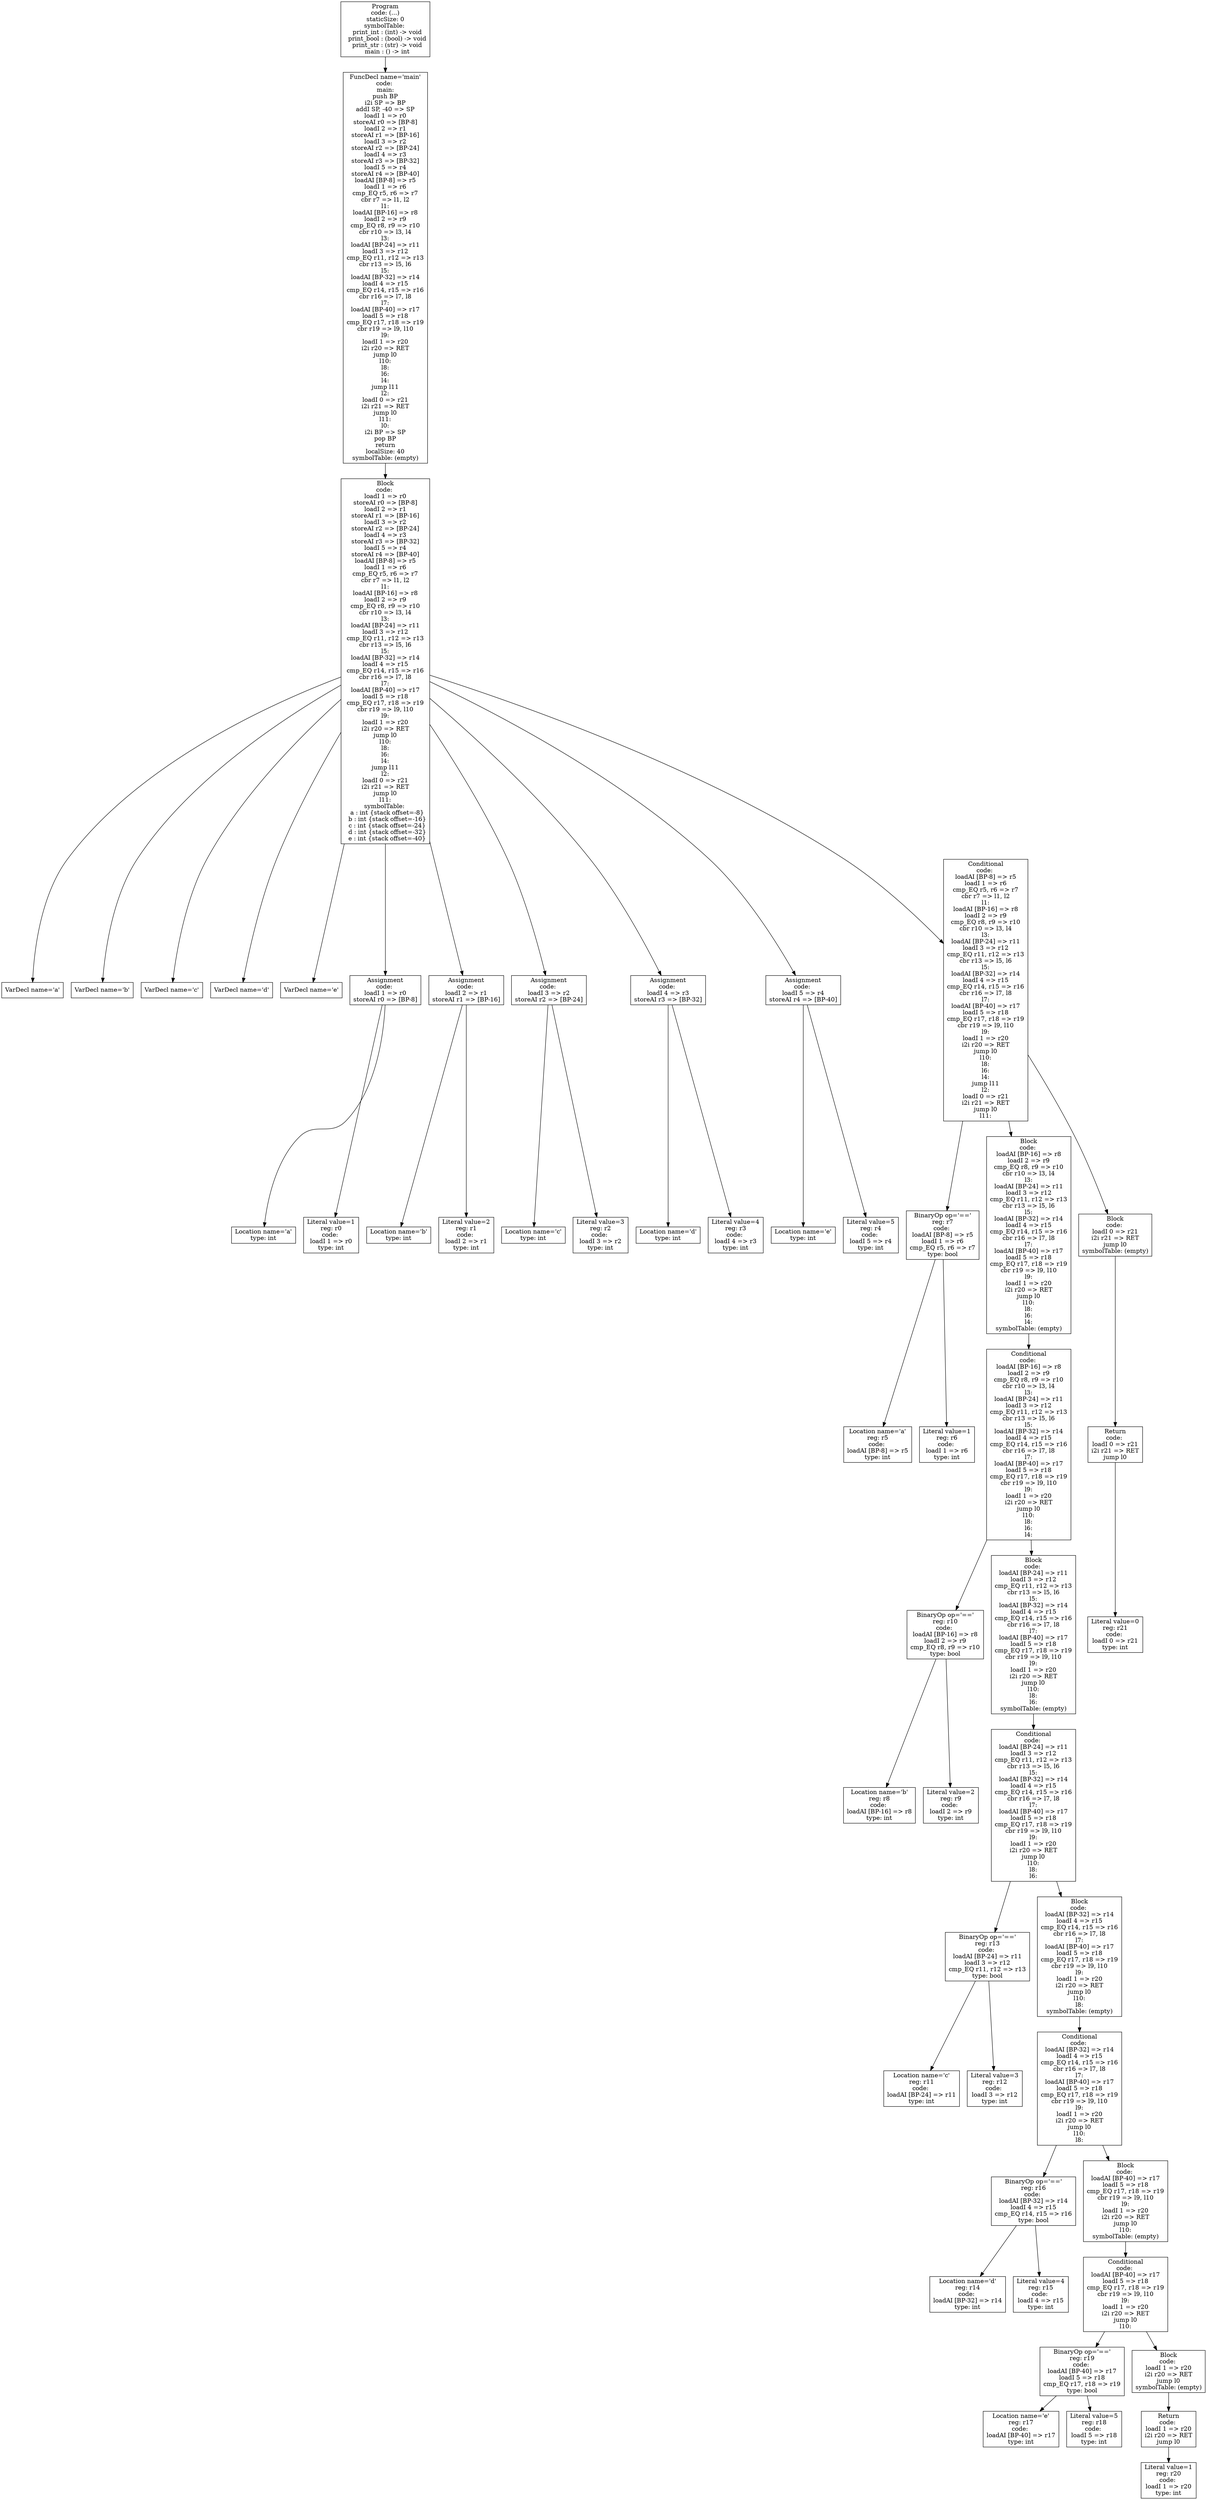 digraph AST {
3 [shape=box, label="VarDecl name='a'"];
4 [shape=box, label="VarDecl name='b'"];
5 [shape=box, label="VarDecl name='c'"];
6 [shape=box, label="VarDecl name='d'"];
7 [shape=box, label="VarDecl name='e'"];
9 [shape=box, label="Location name='a'\ntype: int"];
10 [shape=box, label="Literal value=1\nreg: r0\ncode: \nloadI 1 => r0\ntype: int"];
8 [shape=box, label="Assignment\ncode: \nloadI 1 => r0\nstoreAI r0 => [BP-8]"];
8 -> 9;
8 -> 10;
12 [shape=box, label="Location name='b'\ntype: int"];
13 [shape=box, label="Literal value=2\nreg: r1\ncode: \nloadI 2 => r1\ntype: int"];
11 [shape=box, label="Assignment\ncode: \nloadI 2 => r1\nstoreAI r1 => [BP-16]"];
11 -> 12;
11 -> 13;
15 [shape=box, label="Location name='c'\ntype: int"];
16 [shape=box, label="Literal value=3\nreg: r2\ncode: \nloadI 3 => r2\ntype: int"];
14 [shape=box, label="Assignment\ncode: \nloadI 3 => r2\nstoreAI r2 => [BP-24]"];
14 -> 15;
14 -> 16;
18 [shape=box, label="Location name='d'\ntype: int"];
19 [shape=box, label="Literal value=4\nreg: r3\ncode: \nloadI 4 => r3\ntype: int"];
17 [shape=box, label="Assignment\ncode: \nloadI 4 => r3\nstoreAI r3 => [BP-32]"];
17 -> 18;
17 -> 19;
21 [shape=box, label="Location name='e'\ntype: int"];
22 [shape=box, label="Literal value=5\nreg: r4\ncode: \nloadI 5 => r4\ntype: int"];
20 [shape=box, label="Assignment\ncode: \nloadI 5 => r4\nstoreAI r4 => [BP-40]"];
20 -> 21;
20 -> 22;
25 [shape=box, label="Location name='a'\nreg: r5\ncode: \nloadAI [BP-8] => r5\ntype: int"];
26 [shape=box, label="Literal value=1\nreg: r6\ncode: \nloadI 1 => r6\ntype: int"];
24 [shape=box, label="BinaryOp op='=='\nreg: r7\ncode: \nloadAI [BP-8] => r5\nloadI 1 => r6\ncmp_EQ r5, r6 => r7\ntype: bool"];
24 -> 25;
24 -> 26;
30 [shape=box, label="Location name='b'\nreg: r8\ncode: \nloadAI [BP-16] => r8\ntype: int"];
31 [shape=box, label="Literal value=2\nreg: r9\ncode: \nloadI 2 => r9\ntype: int"];
29 [shape=box, label="BinaryOp op='=='\nreg: r10\ncode: \nloadAI [BP-16] => r8\nloadI 2 => r9\ncmp_EQ r8, r9 => r10\ntype: bool"];
29 -> 30;
29 -> 31;
35 [shape=box, label="Location name='c'\nreg: r11\ncode: \nloadAI [BP-24] => r11\ntype: int"];
36 [shape=box, label="Literal value=3\nreg: r12\ncode: \nloadI 3 => r12\ntype: int"];
34 [shape=box, label="BinaryOp op='=='\nreg: r13\ncode: \nloadAI [BP-24] => r11\nloadI 3 => r12\ncmp_EQ r11, r12 => r13\ntype: bool"];
34 -> 35;
34 -> 36;
40 [shape=box, label="Location name='d'\nreg: r14\ncode: \nloadAI [BP-32] => r14\ntype: int"];
41 [shape=box, label="Literal value=4\nreg: r15\ncode: \nloadI 4 => r15\ntype: int"];
39 [shape=box, label="BinaryOp op='=='\nreg: r16\ncode: \nloadAI [BP-32] => r14\nloadI 4 => r15\ncmp_EQ r14, r15 => r16\ntype: bool"];
39 -> 40;
39 -> 41;
45 [shape=box, label="Location name='e'\nreg: r17\ncode: \nloadAI [BP-40] => r17\ntype: int"];
46 [shape=box, label="Literal value=5\nreg: r18\ncode: \nloadI 5 => r18\ntype: int"];
44 [shape=box, label="BinaryOp op='=='\nreg: r19\ncode: \nloadAI [BP-40] => r17\nloadI 5 => r18\ncmp_EQ r17, r18 => r19\ntype: bool"];
44 -> 45;
44 -> 46;
49 [shape=box, label="Literal value=1\nreg: r20\ncode: \nloadI 1 => r20\ntype: int"];
48 [shape=box, label="Return\ncode: \nloadI 1 => r20\ni2i r20 => RET\njump l0"];
48 -> 49;
47 [shape=box, label="Block\ncode: \nloadI 1 => r20\ni2i r20 => RET\njump l0\nsymbolTable: (empty)"];
47 -> 48;
43 [shape=box, label="Conditional\ncode: \nloadAI [BP-40] => r17\nloadI 5 => r18\ncmp_EQ r17, r18 => r19\ncbr r19 => l9, l10\nl9:\nloadI 1 => r20\ni2i r20 => RET\njump l0\nl10:"];
43 -> 44;
43 -> 47;
42 [shape=box, label="Block\ncode: \nloadAI [BP-40] => r17\nloadI 5 => r18\ncmp_EQ r17, r18 => r19\ncbr r19 => l9, l10\nl9:\nloadI 1 => r20\ni2i r20 => RET\njump l0\nl10:\nsymbolTable: (empty)"];
42 -> 43;
38 [shape=box, label="Conditional\ncode: \nloadAI [BP-32] => r14\nloadI 4 => r15\ncmp_EQ r14, r15 => r16\ncbr r16 => l7, l8\nl7:\nloadAI [BP-40] => r17\nloadI 5 => r18\ncmp_EQ r17, r18 => r19\ncbr r19 => l9, l10\nl9:\nloadI 1 => r20\ni2i r20 => RET\njump l0\nl10:\nl8:"];
38 -> 39;
38 -> 42;
37 [shape=box, label="Block\ncode: \nloadAI [BP-32] => r14\nloadI 4 => r15\ncmp_EQ r14, r15 => r16\ncbr r16 => l7, l8\nl7:\nloadAI [BP-40] => r17\nloadI 5 => r18\ncmp_EQ r17, r18 => r19\ncbr r19 => l9, l10\nl9:\nloadI 1 => r20\ni2i r20 => RET\njump l0\nl10:\nl8:\nsymbolTable: (empty)"];
37 -> 38;
33 [shape=box, label="Conditional\ncode: \nloadAI [BP-24] => r11\nloadI 3 => r12\ncmp_EQ r11, r12 => r13\ncbr r13 => l5, l6\nl5:\nloadAI [BP-32] => r14\nloadI 4 => r15\ncmp_EQ r14, r15 => r16\ncbr r16 => l7, l8\nl7:\nloadAI [BP-40] => r17\nloadI 5 => r18\ncmp_EQ r17, r18 => r19\ncbr r19 => l9, l10\nl9:\nloadI 1 => r20\ni2i r20 => RET\njump l0\nl10:\nl8:\nl6:"];
33 -> 34;
33 -> 37;
32 [shape=box, label="Block\ncode: \nloadAI [BP-24] => r11\nloadI 3 => r12\ncmp_EQ r11, r12 => r13\ncbr r13 => l5, l6\nl5:\nloadAI [BP-32] => r14\nloadI 4 => r15\ncmp_EQ r14, r15 => r16\ncbr r16 => l7, l8\nl7:\nloadAI [BP-40] => r17\nloadI 5 => r18\ncmp_EQ r17, r18 => r19\ncbr r19 => l9, l10\nl9:\nloadI 1 => r20\ni2i r20 => RET\njump l0\nl10:\nl8:\nl6:\nsymbolTable: (empty)"];
32 -> 33;
28 [shape=box, label="Conditional\ncode: \nloadAI [BP-16] => r8\nloadI 2 => r9\ncmp_EQ r8, r9 => r10\ncbr r10 => l3, l4\nl3:\nloadAI [BP-24] => r11\nloadI 3 => r12\ncmp_EQ r11, r12 => r13\ncbr r13 => l5, l6\nl5:\nloadAI [BP-32] => r14\nloadI 4 => r15\ncmp_EQ r14, r15 => r16\ncbr r16 => l7, l8\nl7:\nloadAI [BP-40] => r17\nloadI 5 => r18\ncmp_EQ r17, r18 => r19\ncbr r19 => l9, l10\nl9:\nloadI 1 => r20\ni2i r20 => RET\njump l0\nl10:\nl8:\nl6:\nl4:"];
28 -> 29;
28 -> 32;
27 [shape=box, label="Block\ncode: \nloadAI [BP-16] => r8\nloadI 2 => r9\ncmp_EQ r8, r9 => r10\ncbr r10 => l3, l4\nl3:\nloadAI [BP-24] => r11\nloadI 3 => r12\ncmp_EQ r11, r12 => r13\ncbr r13 => l5, l6\nl5:\nloadAI [BP-32] => r14\nloadI 4 => r15\ncmp_EQ r14, r15 => r16\ncbr r16 => l7, l8\nl7:\nloadAI [BP-40] => r17\nloadI 5 => r18\ncmp_EQ r17, r18 => r19\ncbr r19 => l9, l10\nl9:\nloadI 1 => r20\ni2i r20 => RET\njump l0\nl10:\nl8:\nl6:\nl4:\nsymbolTable: (empty)"];
27 -> 28;
52 [shape=box, label="Literal value=0\nreg: r21\ncode: \nloadI 0 => r21\ntype: int"];
51 [shape=box, label="Return\ncode: \nloadI 0 => r21\ni2i r21 => RET\njump l0"];
51 -> 52;
50 [shape=box, label="Block\ncode: \nloadI 0 => r21\ni2i r21 => RET\njump l0\nsymbolTable: (empty)"];
50 -> 51;
23 [shape=box, label="Conditional\ncode: \nloadAI [BP-8] => r5\nloadI 1 => r6\ncmp_EQ r5, r6 => r7\ncbr r7 => l1, l2\nl1:\nloadAI [BP-16] => r8\nloadI 2 => r9\ncmp_EQ r8, r9 => r10\ncbr r10 => l3, l4\nl3:\nloadAI [BP-24] => r11\nloadI 3 => r12\ncmp_EQ r11, r12 => r13\ncbr r13 => l5, l6\nl5:\nloadAI [BP-32] => r14\nloadI 4 => r15\ncmp_EQ r14, r15 => r16\ncbr r16 => l7, l8\nl7:\nloadAI [BP-40] => r17\nloadI 5 => r18\ncmp_EQ r17, r18 => r19\ncbr r19 => l9, l10\nl9:\nloadI 1 => r20\ni2i r20 => RET\njump l0\nl10:\nl8:\nl6:\nl4:\njump l11\nl2:\nloadI 0 => r21\ni2i r21 => RET\njump l0\nl11:"];
23 -> 24;
23 -> 27;
23 -> 50;
2 [shape=box, label="Block\ncode: \nloadI 1 => r0\nstoreAI r0 => [BP-8]\nloadI 2 => r1\nstoreAI r1 => [BP-16]\nloadI 3 => r2\nstoreAI r2 => [BP-24]\nloadI 4 => r3\nstoreAI r3 => [BP-32]\nloadI 5 => r4\nstoreAI r4 => [BP-40]\nloadAI [BP-8] => r5\nloadI 1 => r6\ncmp_EQ r5, r6 => r7\ncbr r7 => l1, l2\nl1:\nloadAI [BP-16] => r8\nloadI 2 => r9\ncmp_EQ r8, r9 => r10\ncbr r10 => l3, l4\nl3:\nloadAI [BP-24] => r11\nloadI 3 => r12\ncmp_EQ r11, r12 => r13\ncbr r13 => l5, l6\nl5:\nloadAI [BP-32] => r14\nloadI 4 => r15\ncmp_EQ r14, r15 => r16\ncbr r16 => l7, l8\nl7:\nloadAI [BP-40] => r17\nloadI 5 => r18\ncmp_EQ r17, r18 => r19\ncbr r19 => l9, l10\nl9:\nloadI 1 => r20\ni2i r20 => RET\njump l0\nl10:\nl8:\nl6:\nl4:\njump l11\nl2:\nloadI 0 => r21\ni2i r21 => RET\njump l0\nl11:\nsymbolTable: \n  a : int {stack offset=-8}\n  b : int {stack offset=-16}\n  c : int {stack offset=-24}\n  d : int {stack offset=-32}\n  e : int {stack offset=-40}"];
2 -> 3;
2 -> 4;
2 -> 5;
2 -> 6;
2 -> 7;
2 -> 8;
2 -> 11;
2 -> 14;
2 -> 17;
2 -> 20;
2 -> 23;
1 [shape=box, label="FuncDecl name='main'\ncode: \nmain:\npush BP\ni2i SP => BP\naddI SP, -40 => SP\nloadI 1 => r0\nstoreAI r0 => [BP-8]\nloadI 2 => r1\nstoreAI r1 => [BP-16]\nloadI 3 => r2\nstoreAI r2 => [BP-24]\nloadI 4 => r3\nstoreAI r3 => [BP-32]\nloadI 5 => r4\nstoreAI r4 => [BP-40]\nloadAI [BP-8] => r5\nloadI 1 => r6\ncmp_EQ r5, r6 => r7\ncbr r7 => l1, l2\nl1:\nloadAI [BP-16] => r8\nloadI 2 => r9\ncmp_EQ r8, r9 => r10\ncbr r10 => l3, l4\nl3:\nloadAI [BP-24] => r11\nloadI 3 => r12\ncmp_EQ r11, r12 => r13\ncbr r13 => l5, l6\nl5:\nloadAI [BP-32] => r14\nloadI 4 => r15\ncmp_EQ r14, r15 => r16\ncbr r16 => l7, l8\nl7:\nloadAI [BP-40] => r17\nloadI 5 => r18\ncmp_EQ r17, r18 => r19\ncbr r19 => l9, l10\nl9:\nloadI 1 => r20\ni2i r20 => RET\njump l0\nl10:\nl8:\nl6:\nl4:\njump l11\nl2:\nloadI 0 => r21\ni2i r21 => RET\njump l0\nl11:\nl0:\ni2i BP => SP\npop BP\nreturn\nlocalSize: 40\nsymbolTable: (empty)"];
1 -> 2;
0 [shape=box, label="Program\ncode: (...)\nstaticSize: 0\nsymbolTable: \n  print_int : (int) -> void\n  print_bool : (bool) -> void\n  print_str : (str) -> void\n  main : () -> int"];
0 -> 1;
}
